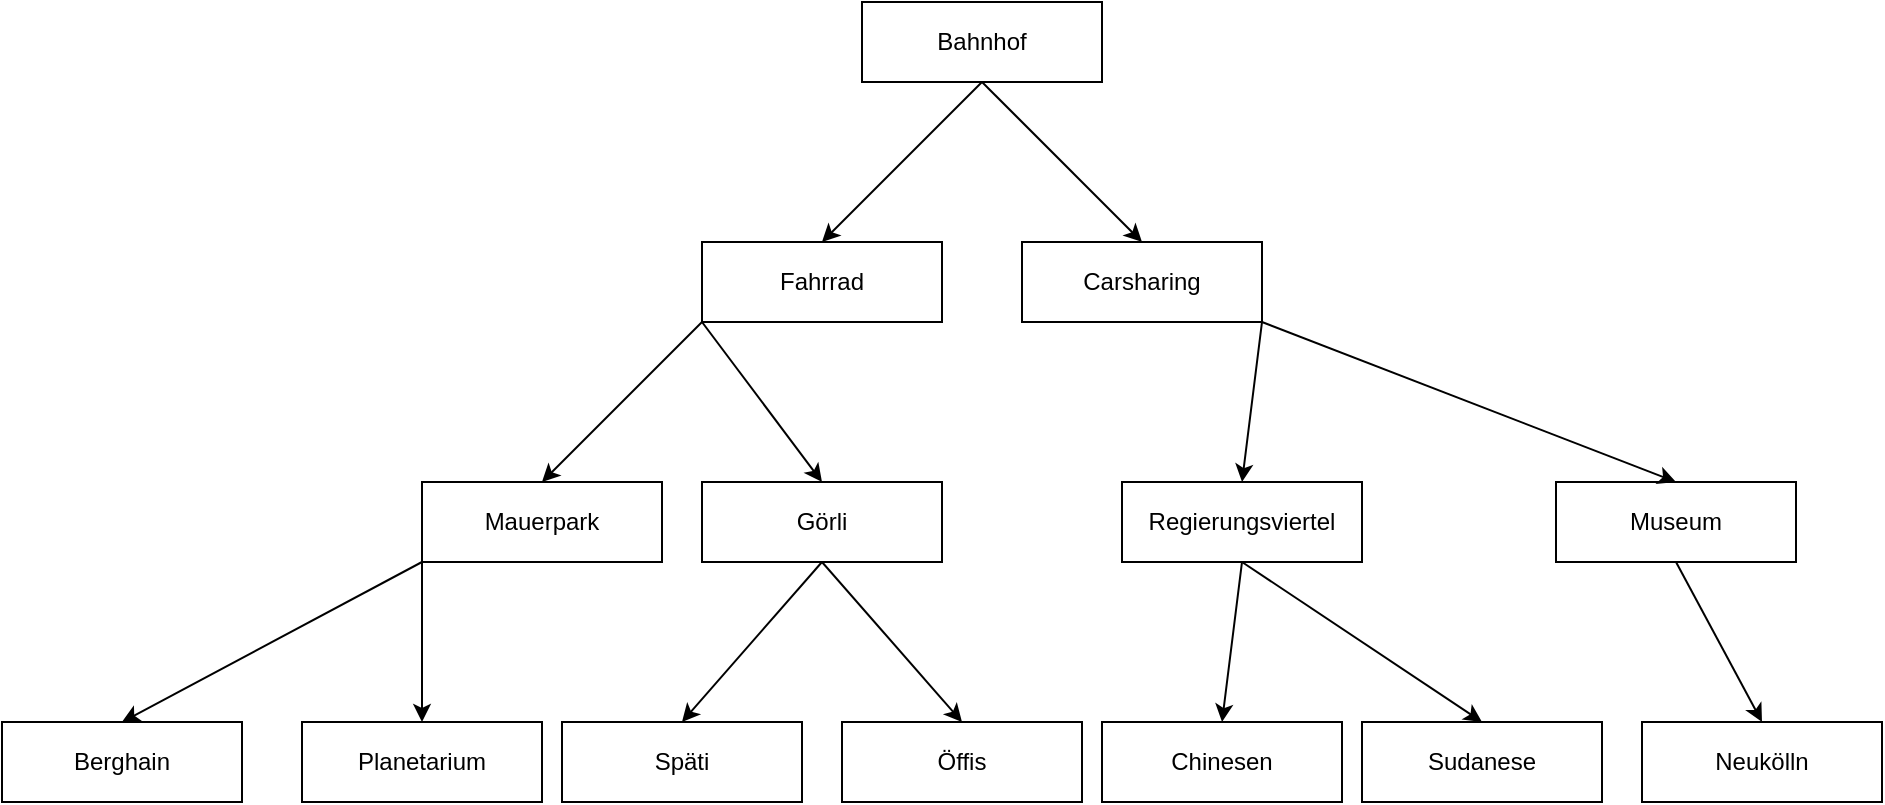<mxfile version="13.6.5">
    <diagram id="6hGFLwfOUW9BJ-s0fimq" name="Page-1">
        <mxGraphModel dx="1695" dy="322" grid="1" gridSize="10" guides="1" tooltips="1" connect="1" arrows="1" fold="1" page="1" pageScale="1" pageWidth="827" pageHeight="1169" math="0" shadow="0">
            <root>
                <mxCell id="0"/>
                <mxCell id="1" parent="0"/>
                <mxCell id="2" value="Bahnhof" style="rounded=0;whiteSpace=wrap;html=1;" parent="1" vertex="1">
                    <mxGeometry x="360" y="40" width="120" height="40" as="geometry"/>
                </mxCell>
                <mxCell id="3" value="Fahrrad" style="rounded=0;whiteSpace=wrap;html=1;" parent="1" vertex="1">
                    <mxGeometry x="280" y="160" width="120" height="40" as="geometry"/>
                </mxCell>
                <mxCell id="4" value="Carsharing" style="rounded=0;whiteSpace=wrap;html=1;" parent="1" vertex="1">
                    <mxGeometry x="440" y="160" width="120" height="40" as="geometry"/>
                </mxCell>
                <mxCell id="5" value="" style="endArrow=classic;html=1;entryX=0.5;entryY=0;entryDx=0;entryDy=0;exitX=0.5;exitY=1;exitDx=0;exitDy=0;" parent="1" source="2" target="3" edge="1">
                    <mxGeometry width="50" height="50" relative="1" as="geometry">
                        <mxPoint x="350" y="10" as="sourcePoint"/>
                        <mxPoint x="400" y="-40" as="targetPoint"/>
                    </mxGeometry>
                </mxCell>
                <mxCell id="6" value="" style="endArrow=classic;html=1;entryX=0.5;entryY=0;entryDx=0;entryDy=0;exitX=0.5;exitY=1;exitDx=0;exitDy=0;" parent="1" source="2" target="4" edge="1">
                    <mxGeometry width="50" height="50" relative="1" as="geometry">
                        <mxPoint x="350" y="10" as="sourcePoint"/>
                        <mxPoint x="400" y="-40" as="targetPoint"/>
                    </mxGeometry>
                </mxCell>
                <mxCell id="23" value="Mauerpark" style="rounded=0;whiteSpace=wrap;html=1;" parent="1" vertex="1">
                    <mxGeometry x="140" y="280" width="120" height="40" as="geometry"/>
                </mxCell>
                <mxCell id="24" value="Görli" style="rounded=0;whiteSpace=wrap;html=1;" parent="1" vertex="1">
                    <mxGeometry x="280" y="280" width="120" height="40" as="geometry"/>
                </mxCell>
                <mxCell id="25" value="" style="endArrow=classic;html=1;entryX=0.5;entryY=0;entryDx=0;entryDy=0;exitX=0.5;exitY=1;exitDx=0;exitDy=0;" parent="1" target="23" edge="1">
                    <mxGeometry width="50" height="50" relative="1" as="geometry">
                        <mxPoint x="280.0" y="200" as="sourcePoint"/>
                        <mxPoint x="260" y="80" as="targetPoint"/>
                    </mxGeometry>
                </mxCell>
                <mxCell id="26" value="" style="endArrow=classic;html=1;entryX=0.5;entryY=0;entryDx=0;entryDy=0;exitX=0.5;exitY=1;exitDx=0;exitDy=0;" parent="1" target="24" edge="1">
                    <mxGeometry width="50" height="50" relative="1" as="geometry">
                        <mxPoint x="280.0" y="200" as="sourcePoint"/>
                        <mxPoint x="260" y="80" as="targetPoint"/>
                    </mxGeometry>
                </mxCell>
                <mxCell id="27" value="Regierungsviertel" style="rounded=0;whiteSpace=wrap;html=1;" parent="1" vertex="1">
                    <mxGeometry x="490" y="280" width="120" height="40" as="geometry"/>
                </mxCell>
                <mxCell id="28" value="Museum" style="rounded=0;whiteSpace=wrap;html=1;" parent="1" vertex="1">
                    <mxGeometry x="707" y="280" width="120" height="40" as="geometry"/>
                </mxCell>
                <mxCell id="29" value="" style="endArrow=classic;html=1;entryX=0.5;entryY=0;entryDx=0;entryDy=0;exitX=0.5;exitY=1;exitDx=0;exitDy=0;" parent="1" target="27" edge="1">
                    <mxGeometry width="50" height="50" relative="1" as="geometry">
                        <mxPoint x="560.0" y="200" as="sourcePoint"/>
                        <mxPoint x="540" y="80" as="targetPoint"/>
                    </mxGeometry>
                </mxCell>
                <mxCell id="30" value="" style="endArrow=classic;html=1;entryX=0.5;entryY=0;entryDx=0;entryDy=0;exitX=0.5;exitY=1;exitDx=0;exitDy=0;" parent="1" target="28" edge="1">
                    <mxGeometry width="50" height="50" relative="1" as="geometry">
                        <mxPoint x="560.0" y="200" as="sourcePoint"/>
                        <mxPoint x="540" y="80" as="targetPoint"/>
                    </mxGeometry>
                </mxCell>
                <mxCell id="31" value="Berghain" style="rounded=0;whiteSpace=wrap;html=1;" parent="1" vertex="1">
                    <mxGeometry x="-70" y="400" width="120" height="40" as="geometry"/>
                </mxCell>
                <mxCell id="32" value="Planetarium" style="rounded=0;whiteSpace=wrap;html=1;" parent="1" vertex="1">
                    <mxGeometry x="80" y="400" width="120" height="40" as="geometry"/>
                </mxCell>
                <mxCell id="33" value="" style="endArrow=classic;html=1;entryX=0.5;entryY=0;entryDx=0;entryDy=0;exitX=0.5;exitY=1;exitDx=0;exitDy=0;" parent="1" target="31" edge="1">
                    <mxGeometry width="50" height="50" relative="1" as="geometry">
                        <mxPoint x="140.0" y="320" as="sourcePoint"/>
                        <mxPoint x="120" y="200" as="targetPoint"/>
                    </mxGeometry>
                </mxCell>
                <mxCell id="34" value="" style="endArrow=classic;html=1;entryX=0.5;entryY=0;entryDx=0;entryDy=0;exitX=0.5;exitY=1;exitDx=0;exitDy=0;" parent="1" target="32" edge="1">
                    <mxGeometry width="50" height="50" relative="1" as="geometry">
                        <mxPoint x="140.0" y="320" as="sourcePoint"/>
                        <mxPoint x="120" y="200" as="targetPoint"/>
                    </mxGeometry>
                </mxCell>
                <mxCell id="35" value="Späti" style="rounded=0;whiteSpace=wrap;html=1;" parent="1" vertex="1">
                    <mxGeometry x="210" y="400" width="120" height="40" as="geometry"/>
                </mxCell>
                <mxCell id="36" value="Öffis" style="rounded=0;whiteSpace=wrap;html=1;" parent="1" vertex="1">
                    <mxGeometry x="350" y="400" width="120" height="40" as="geometry"/>
                </mxCell>
                <mxCell id="37" value="" style="endArrow=classic;html=1;entryX=0.5;entryY=0;entryDx=0;entryDy=0;exitX=0.5;exitY=1;exitDx=0;exitDy=0;" parent="1" source="24" target="35" edge="1">
                    <mxGeometry width="50" height="50" relative="1" as="geometry">
                        <mxPoint x="400.0" y="320" as="sourcePoint"/>
                        <mxPoint x="380" y="200" as="targetPoint"/>
                    </mxGeometry>
                </mxCell>
                <mxCell id="38" value="" style="endArrow=classic;html=1;entryX=0.5;entryY=0;entryDx=0;entryDy=0;exitX=0.5;exitY=1;exitDx=0;exitDy=0;" parent="1" source="24" target="36" edge="1">
                    <mxGeometry width="50" height="50" relative="1" as="geometry">
                        <mxPoint x="400.0" y="320" as="sourcePoint"/>
                        <mxPoint x="380" y="200" as="targetPoint"/>
                    </mxGeometry>
                </mxCell>
                <mxCell id="40" value="Chinesen" style="rounded=0;whiteSpace=wrap;html=1;" parent="1" vertex="1">
                    <mxGeometry x="480" y="400" width="120" height="40" as="geometry"/>
                </mxCell>
                <mxCell id="43" value="" style="endArrow=classic;html=1;entryX=0.5;entryY=0;entryDx=0;entryDy=0;" parent="1" target="45" edge="1">
                    <mxGeometry width="50" height="50" relative="1" as="geometry">
                        <mxPoint x="550" y="320" as="sourcePoint"/>
                        <mxPoint x="710" y="430" as="targetPoint"/>
                    </mxGeometry>
                </mxCell>
                <mxCell id="44" value="" style="endArrow=classic;html=1;entryX=0.5;entryY=0;entryDx=0;entryDy=0;exitX=0.5;exitY=1;exitDx=0;exitDy=0;" parent="1" source="27" target="40" edge="1">
                    <mxGeometry width="50" height="50" relative="1" as="geometry">
                        <mxPoint x="340" y="270" as="sourcePoint"/>
                        <mxPoint x="390" y="220" as="targetPoint"/>
                    </mxGeometry>
                </mxCell>
                <mxCell id="45" value="Sudanese" style="rounded=0;whiteSpace=wrap;html=1;" parent="1" vertex="1">
                    <mxGeometry x="610" y="400" width="120" height="40" as="geometry"/>
                </mxCell>
                <mxCell id="46" value="Neukölln" style="rounded=0;whiteSpace=wrap;html=1;" parent="1" vertex="1">
                    <mxGeometry x="750" y="400" width="120" height="40" as="geometry"/>
                </mxCell>
                <mxCell id="47" value="" style="endArrow=classic;html=1;entryX=0.5;entryY=0;entryDx=0;entryDy=0;exitX=0.5;exitY=1;exitDx=0;exitDy=0;" parent="1" source="28" target="46" edge="1">
                    <mxGeometry width="50" height="50" relative="1" as="geometry">
                        <mxPoint x="350" y="380" as="sourcePoint"/>
                        <mxPoint x="400" y="330" as="targetPoint"/>
                    </mxGeometry>
                </mxCell>
            </root>
        </mxGraphModel>
    </diagram>
</mxfile>